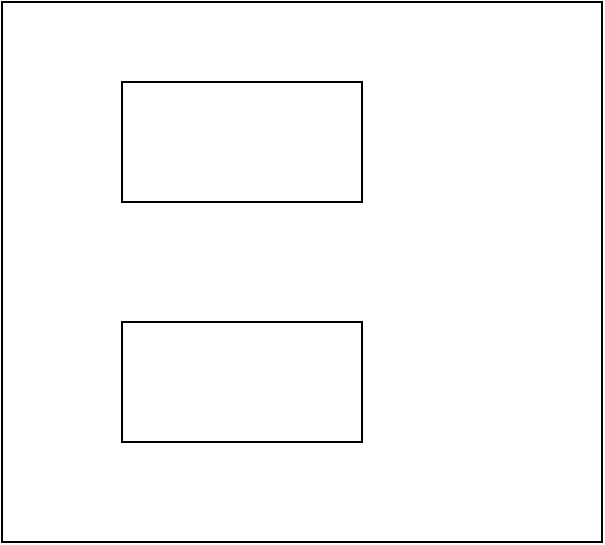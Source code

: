 <mxfile version="22.1.16" type="github">
  <diagram name="第 1 页" id="DxylzfDZrgo188qfIz2o">
    <mxGraphModel dx="1823" dy="891" grid="1" gridSize="10" guides="1" tooltips="1" connect="1" arrows="1" fold="1" page="1" pageScale="1" pageWidth="827" pageHeight="1169" math="0" shadow="0">
      <root>
        <mxCell id="0" />
        <mxCell id="1" parent="0" />
        <mxCell id="KZs2u-2fTuZ561ybV9q9-3" value="" style="rounded=0;whiteSpace=wrap;html=1;fillColor=none;" vertex="1" parent="1">
          <mxGeometry x="114" y="110" width="300" height="270" as="geometry" />
        </mxCell>
        <mxCell id="KZs2u-2fTuZ561ybV9q9-1" value="" style="rounded=0;whiteSpace=wrap;html=1;" vertex="1" parent="1">
          <mxGeometry x="174" y="150" width="120" height="60" as="geometry" />
        </mxCell>
        <mxCell id="KZs2u-2fTuZ561ybV9q9-2" value="" style="rounded=0;whiteSpace=wrap;html=1;" vertex="1" parent="1">
          <mxGeometry x="174" y="270" width="120" height="60" as="geometry" />
        </mxCell>
      </root>
    </mxGraphModel>
  </diagram>
</mxfile>

